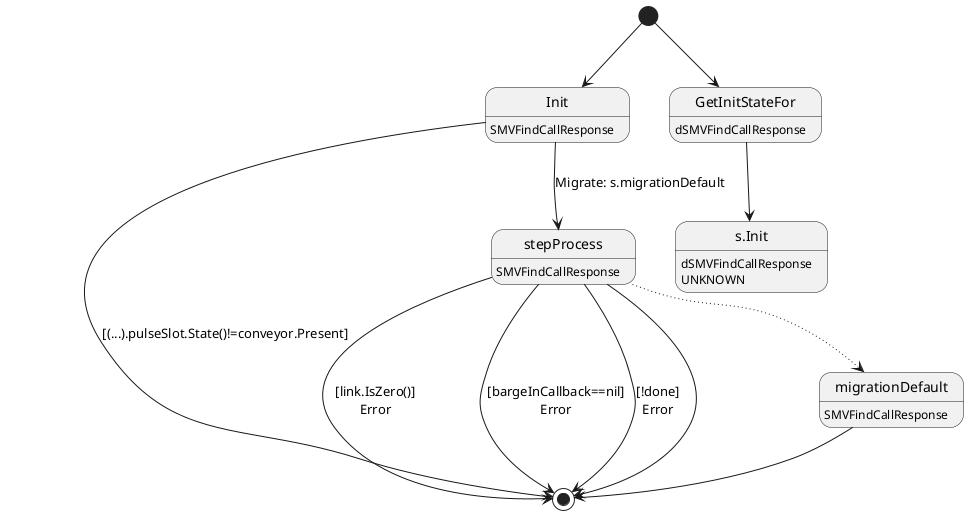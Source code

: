 @startuml
state "Init" as T01_S001
T01_S001 : SMVFindCallResponse
[*] --> T01_S001
T01_S001 --> [*] : [(...).pulseSlot.State()!=conveyor.Present]
T01_S001 --> T01_S003 : Migrate: s.migrationDefault
state "migrationDefault" as T01_S002
T01_S002 : SMVFindCallResponse
T01_S002 --> [*]
state "stepProcess" as T01_S003
T01_S003 : SMVFindCallResponse
T01_S003 --[dotted]> T01_S002
T01_S003 --> [*] : [link.IsZero()]\nError
T01_S003 --> [*] : [bargeInCallback==nil]\nError
T01_S003 --> [*] : [!done]\nError
T01_S003 --> [*]
state "GetInitStateFor" as T00_S001
T00_S001 : dSMVFindCallResponse
[*] --> T00_S001
state "s.Init" as T00_U001
T00_U001 : dSMVFindCallResponse
T00_U001 : UNKNOWN 
T00_S001 --> T00_U001
@enduml
